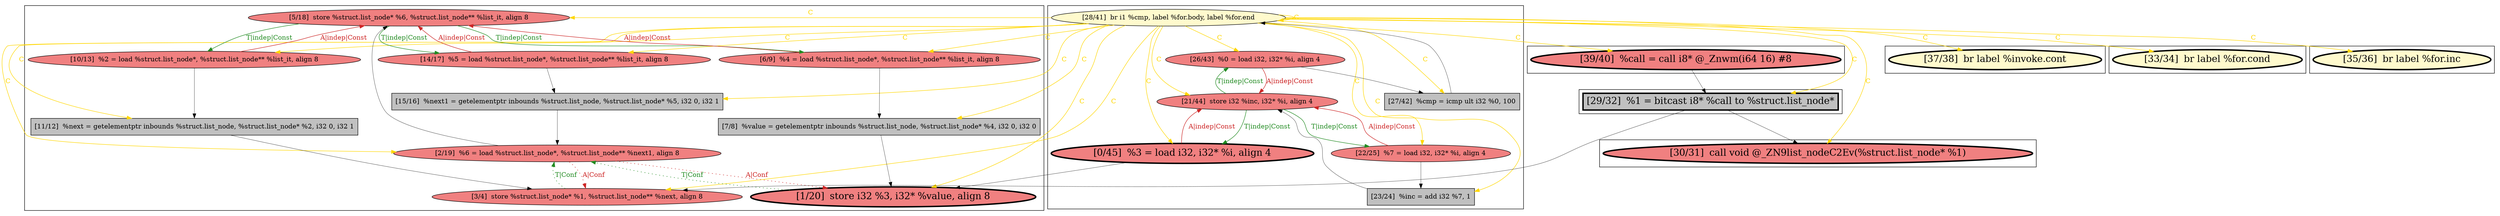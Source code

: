 
digraph G {



node1058->node1052 [style=solid,color=gold,label="C",penwidth=1.0,fontcolor=gold ]
node1048->node1047 [style=solid,color=forestgreen,label="T|indep|Const",penwidth=1.0,fontcolor=forestgreen ]
node1048->node1041 [style=solid,color=forestgreen,label="T|indep|Const",penwidth=1.0,fontcolor=forestgreen ]
node1041->node1048 [style=solid,color=firebrick3,label="A|indep|Const",penwidth=1.0,fontcolor=firebrick3 ]
node1052->node1053 [style=solid,color=firebrick3,label="A|indep|Const",penwidth=1.0,fontcolor=firebrick3 ]
node1053->node1052 [style=solid,color=forestgreen,label="T|indep|Const",penwidth=1.0,fontcolor=forestgreen ]
node1048->node1049 [style=solid,color=forestgreen,label="T|indep|Const",penwidth=1.0,fontcolor=forestgreen ]
node1046->node1043 [style=dotted,color=firebrick3,label="A|Conf",penwidth=1.0,fontcolor=firebrick3 ]
node1060->node1045 [style=solid,color=black,label="",penwidth=0.5,fontcolor=black ]
node1047->node1048 [style=solid,color=firebrick3,label="A|indep|Const",penwidth=1.0,fontcolor=firebrick3 ]
node1058->node1059 [style=solid,color=gold,label="C",penwidth=1.0,fontcolor=gold ]
node1058->node1058 [style=solid,color=gold,label="C",penwidth=1.0,fontcolor=gold ]
node1043->node1046 [style=dotted,color=forestgreen,label="T|Conf",penwidth=1.0,fontcolor=forestgreen ]
node1042->node1043 [style=solid,color=black,label="",penwidth=0.5,fontcolor=black ]
node1046->node1048 [style=solid,color=black,label="",penwidth=0.5,fontcolor=black ]
node1054->node1053 [style=solid,color=firebrick3,label="A|indep|Const",penwidth=1.0,fontcolor=firebrick3 ]
node1058->node1051 [style=solid,color=gold,label="C",penwidth=1.0,fontcolor=gold ]
node1058->node1047 [style=solid,color=gold,label="C",penwidth=1.0,fontcolor=gold ]
node1058->node1042 [style=solid,color=gold,label="C",penwidth=1.0,fontcolor=gold ]
node1058->node1039 [style=solid,color=gold,label="C",penwidth=1.0,fontcolor=gold ]
node1053->node1057 [style=solid,color=forestgreen,label="T|indep|Const",penwidth=1.0,fontcolor=forestgreen ]
node1049->node1048 [style=solid,color=firebrick3,label="A|indep|Const",penwidth=1.0,fontcolor=firebrick3 ]
node1058->node1048 [style=solid,color=gold,label="C",penwidth=1.0,fontcolor=gold ]
node1058->node1053 [style=solid,color=gold,label="C",penwidth=1.0,fontcolor=gold ]
node1058->node1060 [style=solid,color=gold,label="C",penwidth=1.0,fontcolor=gold ]
node1058->node1055 [style=solid,color=gold,label="C",penwidth=1.0,fontcolor=gold ]
node1053->node1054 [style=solid,color=forestgreen,label="T|indep|Const",penwidth=1.0,fontcolor=forestgreen ]
node1058->node1046 [style=solid,color=gold,label="C",penwidth=1.0,fontcolor=gold ]
node1058->node1041 [style=solid,color=gold,label="C",penwidth=1.0,fontcolor=gold ]
node1058->node1040 [style=solid,color=gold,label="C",penwidth=1.0,fontcolor=gold ]
node1058->node1050 [style=solid,color=gold,label="C",penwidth=1.0,fontcolor=gold ]
node1058->node1061 [style=solid,color=gold,label="C",penwidth=1.0,fontcolor=gold ]
node1058->node1043 [style=solid,color=gold,label="C",penwidth=1.0,fontcolor=gold ]
node1058->node1056 [style=solid,color=gold,label="C",penwidth=1.0,fontcolor=gold ]
node1047->node1040 [style=solid,color=black,label="",penwidth=0.5,fontcolor=black ]
node1040->node1046 [style=solid,color=black,label="",penwidth=0.5,fontcolor=black ]
node1041->node1042 [style=solid,color=black,label="",penwidth=0.5,fontcolor=black ]
node1046->node1045 [style=dotted,color=firebrick3,label="A|Conf",penwidth=1.0,fontcolor=firebrick3 ]
node1058->node1045 [style=solid,color=gold,label="C",penwidth=1.0,fontcolor=gold ]
node1057->node1055 [style=solid,color=black,label="",penwidth=0.5,fontcolor=black ]
node1045->node1046 [style=dotted,color=forestgreen,label="T|Conf",penwidth=1.0,fontcolor=forestgreen ]
node1056->node1058 [style=solid,color=black,label="",penwidth=0.5,fontcolor=black ]
node1050->node1060 [style=solid,color=black,label="",penwidth=0.5,fontcolor=black ]
node1052->node1056 [style=solid,color=black,label="",penwidth=0.5,fontcolor=black ]
node1049->node1044 [style=solid,color=black,label="",penwidth=0.5,fontcolor=black ]
node1054->node1043 [style=solid,color=black,label="",penwidth=0.5,fontcolor=black ]
node1058->node1044 [style=solid,color=gold,label="C",penwidth=1.0,fontcolor=gold ]
node1055->node1053 [style=solid,color=black,label="",penwidth=0.5,fontcolor=black ]
node1058->node1049 [style=solid,color=gold,label="C",penwidth=1.0,fontcolor=gold ]
node1044->node1045 [style=solid,color=black,label="",penwidth=0.5,fontcolor=black ]
node1057->node1053 [style=solid,color=firebrick3,label="A|indep|Const",penwidth=1.0,fontcolor=firebrick3 ]
node1060->node1039 [style=solid,color=black,label="",penwidth=0.5,fontcolor=black ]
node1058->node1057 [style=solid,color=gold,label="C",penwidth=1.0,fontcolor=gold ]
node1058->node1054 [style=solid,color=gold,label="C",penwidth=1.0,fontcolor=gold ]


subgraph cluster7 {


node1061 [penwidth=3.0,fontsize=20,fillcolor=lemonchiffon,label="[35/36]  br label %for.inc",shape=ellipse,style=filled ]



}

subgraph cluster6 {


node1060 [penwidth=3.0,fontsize=20,fillcolor=grey,label="[29/32]  %1 = bitcast i8* %call to %struct.list_node*",shape=rectangle,style=filled ]



}

subgraph cluster0 {


node1039 [penwidth=3.0,fontsize=20,fillcolor=lightcoral,label="[30/31]  call void @_ZN9list_nodeC2Ev(%struct.list_node* %1)",shape=ellipse,style=filled ]



}

subgraph cluster5 {


node1059 [penwidth=3.0,fontsize=20,fillcolor=lemonchiffon,label="[37/38]  br label %invoke.cont",shape=ellipse,style=filled ]



}

subgraph cluster1 {


node1049 [fillcolor=lightcoral,label="[10/13]  %2 = load %struct.list_node*, %struct.list_node** %list_it, align 8",shape=ellipse,style=filled ]
node1048 [fillcolor=lightcoral,label="[5/18]  store %struct.list_node* %6, %struct.list_node** %list_it, align 8",shape=ellipse,style=filled ]
node1047 [fillcolor=lightcoral,label="[14/17]  %5 = load %struct.list_node*, %struct.list_node** %list_it, align 8",shape=ellipse,style=filled ]
node1046 [fillcolor=lightcoral,label="[2/19]  %6 = load %struct.list_node*, %struct.list_node** %next1, align 8",shape=ellipse,style=filled ]
node1041 [fillcolor=lightcoral,label="[6/9]  %4 = load %struct.list_node*, %struct.list_node** %list_it, align 8",shape=ellipse,style=filled ]
node1040 [fillcolor=grey,label="[15/16]  %next1 = getelementptr inbounds %struct.list_node, %struct.list_node* %5, i32 0, i32 1",shape=rectangle,style=filled ]
node1042 [fillcolor=grey,label="[7/8]  %value = getelementptr inbounds %struct.list_node, %struct.list_node* %4, i32 0, i32 0",shape=rectangle,style=filled ]
node1043 [penwidth=3.0,fontsize=20,fillcolor=lightcoral,label="[1/20]  store i32 %3, i32* %value, align 8",shape=ellipse,style=filled ]
node1044 [fillcolor=grey,label="[11/12]  %next = getelementptr inbounds %struct.list_node, %struct.list_node* %2, i32 0, i32 1",shape=rectangle,style=filled ]
node1045 [fillcolor=lightcoral,label="[3/4]  store %struct.list_node* %1, %struct.list_node** %next, align 8",shape=ellipse,style=filled ]



}

subgraph cluster2 {


node1050 [penwidth=3.0,fontsize=20,fillcolor=lightcoral,label="[39/40]  %call = call i8* @_Znwm(i64 16) #8",shape=ellipse,style=filled ]



}

subgraph cluster3 {


node1051 [penwidth=3.0,fontsize=20,fillcolor=lemonchiffon,label="[33/34]  br label %for.cond",shape=ellipse,style=filled ]



}

subgraph cluster4 {


node1058 [fillcolor=lemonchiffon,label="[28/41]  br i1 %cmp, label %for.body, label %for.end",shape=ellipse,style=filled ]
node1053 [fillcolor=lightcoral,label="[21/44]  store i32 %inc, i32* %i, align 4",shape=ellipse,style=filled ]
node1052 [fillcolor=lightcoral,label="[26/43]  %0 = load i32, i32* %i, align 4",shape=ellipse,style=filled ]
node1055 [fillcolor=grey,label="[23/24]  %inc = add i32 %7, 1",shape=rectangle,style=filled ]
node1054 [penwidth=3.0,fontsize=20,fillcolor=lightcoral,label="[0/45]  %3 = load i32, i32* %i, align 4",shape=ellipse,style=filled ]
node1056 [fillcolor=grey,label="[27/42]  %cmp = icmp ult i32 %0, 100",shape=rectangle,style=filled ]
node1057 [fillcolor=lightcoral,label="[22/25]  %7 = load i32, i32* %i, align 4",shape=ellipse,style=filled ]



}

}
